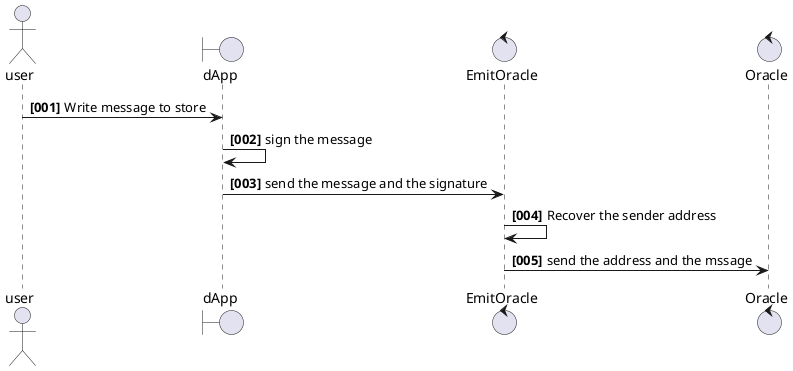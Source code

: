 @startuml
actor user
boundary dApp
control EmitOracle
control Oracle

autonumber "<b>[000]"
user -> dApp : Write message to store
dApp -> dApp : sign the message
dApp -> EmitOracle : send the message and the signature
EmitOracle -> EmitOracle : Recover the sender address
EmitOracle -> Oracle : send the address and the mssage
@enduml